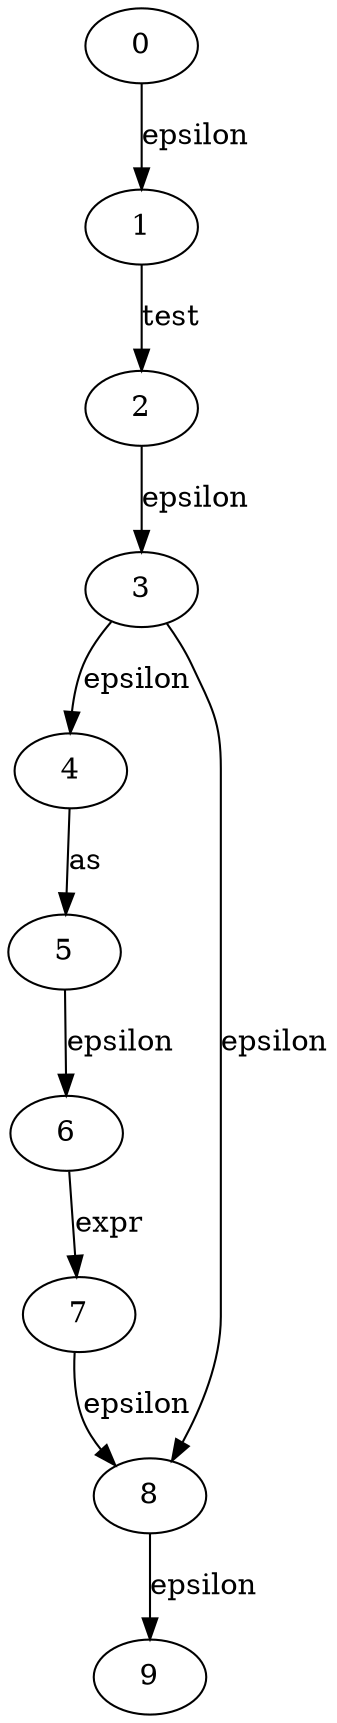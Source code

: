 
digraph with_item {
  0->1[label=epsilon]
  1->2[label=test]
  2->3[label=epsilon]
  3->4[label=epsilon]
  4->5[label="as"]
  5->6[label=epsilon]
  6->7[label=expr]
  7->8[label=epsilon]
  8->9[label=epsilon]
  3->8[label=epsilon]
}
